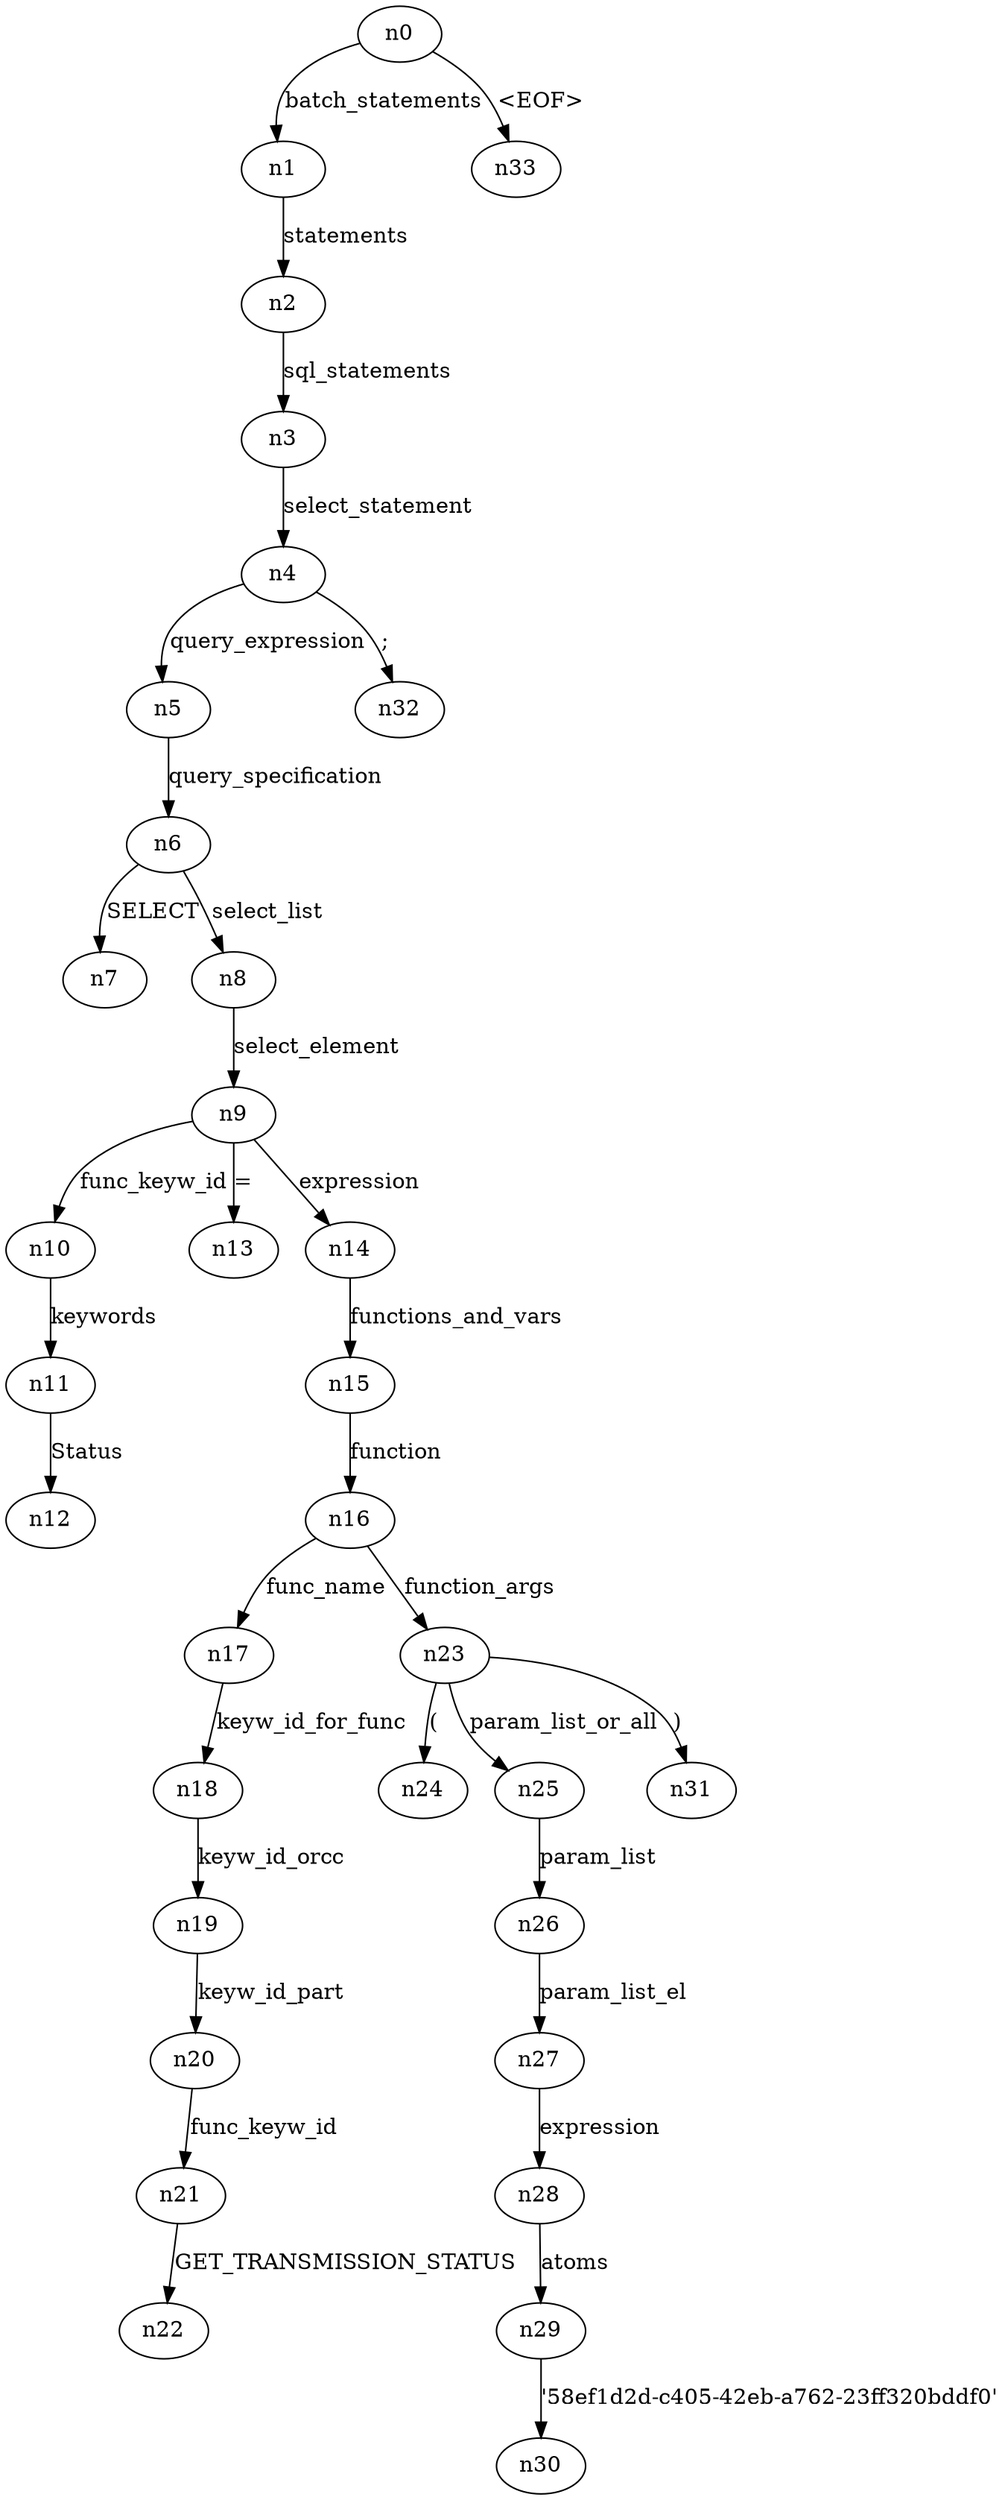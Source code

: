 digraph ParseTree {
  n0 -> n1 [label="batch_statements"];
  n1 -> n2 [label="statements"];
  n2 -> n3 [label="sql_statements"];
  n3 -> n4 [label="select_statement"];
  n4 -> n5 [label="query_expression"];
  n5 -> n6 [label="query_specification"];
  n6 -> n7 [label="SELECT"];
  n6 -> n8 [label="select_list"];
  n8 -> n9 [label="select_element"];
  n9 -> n10 [label="func_keyw_id"];
  n10 -> n11 [label="keywords"];
  n11 -> n12 [label="Status"];
  n9 -> n13 [label="="];
  n9 -> n14 [label="expression"];
  n14 -> n15 [label="functions_and_vars"];
  n15 -> n16 [label="function"];
  n16 -> n17 [label="func_name"];
  n17 -> n18 [label="keyw_id_for_func"];
  n18 -> n19 [label="keyw_id_orcc"];
  n19 -> n20 [label="keyw_id_part"];
  n20 -> n21 [label="func_keyw_id"];
  n21 -> n22 [label="GET_TRANSMISSION_STATUS"];
  n16 -> n23 [label="function_args"];
  n23 -> n24 [label="("];
  n23 -> n25 [label="param_list_or_all"];
  n25 -> n26 [label="param_list"];
  n26 -> n27 [label="param_list_el"];
  n27 -> n28 [label="expression"];
  n28 -> n29 [label="atoms"];
  n29 -> n30 [label="'58ef1d2d-c405-42eb-a762-23ff320bddf0'"];
  n23 -> n31 [label=")"];
  n4 -> n32 [label=";"];
  n0 -> n33 [label="<EOF>"];
}